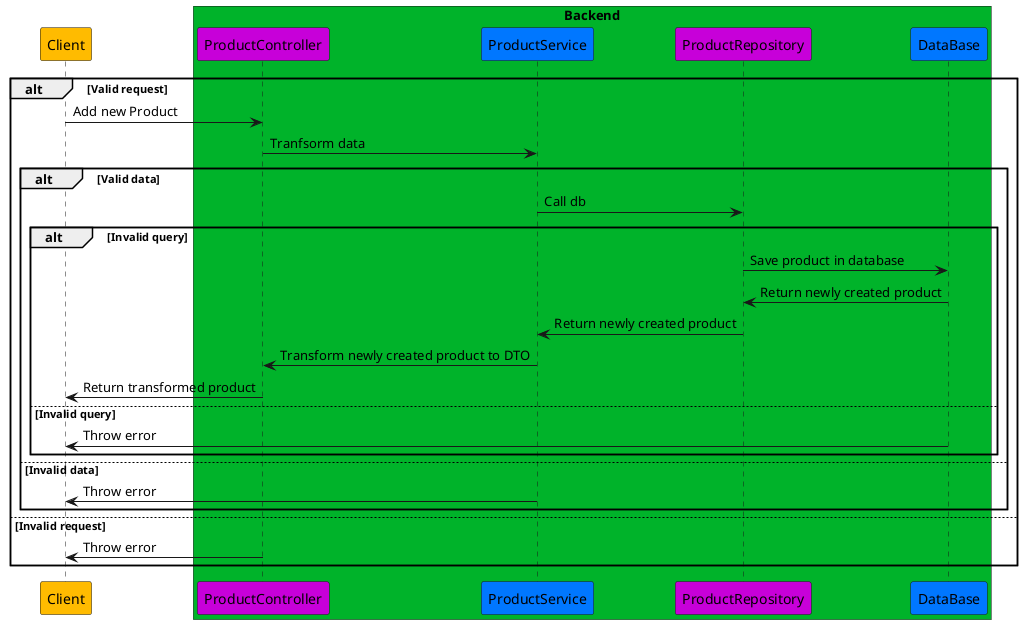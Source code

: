 @startuml
' #ffbb00 - auth
' #00b32a - userFriends
' #0077ff - products
' #c700d9 - userProducts
participant Client  #ffbb00

box "Backend" #00b32a
participant ProductController #c700d9
participant ProductService  #0077ff
participant ProductRepository  #c700d9
participant DataBase  #0077ff
end box

alt Valid request

    Client -> ProductController: Add new Product
    ProductController -> ProductService: Tranfsorm data

    alt Valid data

        ProductService -> ProductRepository: Call db
        alt Invalid query

            ProductRepository -> DataBase: Save product in database

            DataBase -> ProductRepository: Return newly created product
            ProductRepository -> ProductService: Return newly created product
            ProductService -> ProductController: Transform newly created product to DTO
            ProductController -> Client: Return transformed product

        else Invalid query
            DataBase -> Client: Throw error
        end

    else Invalid data
        ProductService -> Client: Throw error
    end

else Invalid request
    ProductController -> Client: Throw error
end
@enduml